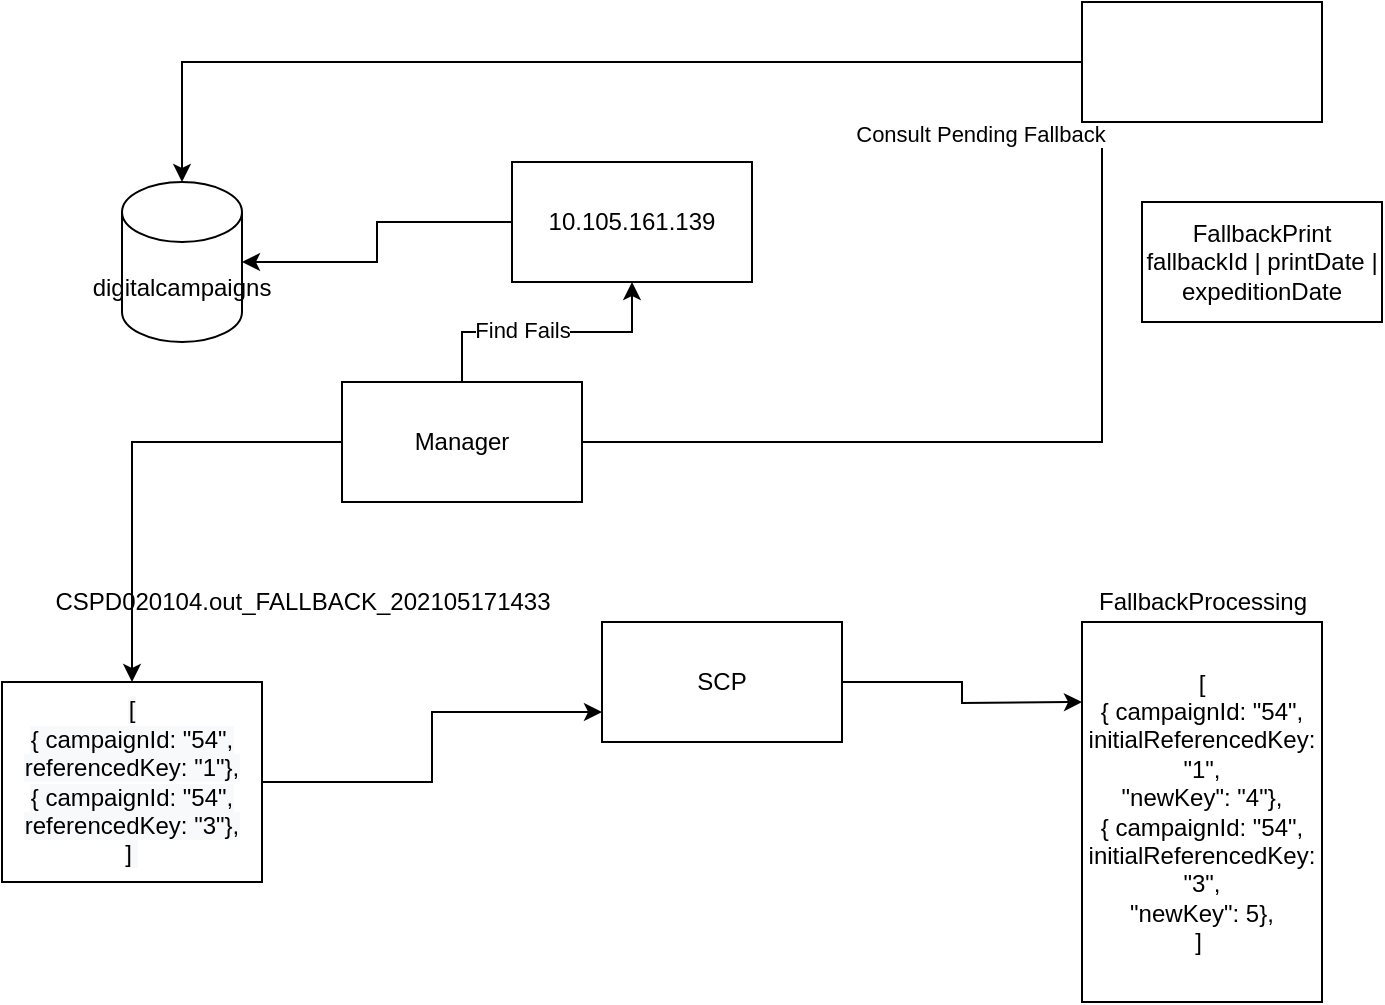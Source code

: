 <mxfile version="14.6.13" type="github"><diagram id="o3v9zGSRblRuSPQtVMKY" name="Page-1"><mxGraphModel dx="1350" dy="806" grid="1" gridSize="10" guides="1" tooltips="1" connect="1" arrows="1" fold="1" page="1" pageScale="1" pageWidth="850" pageHeight="1100" math="0" shadow="0"><root><mxCell id="0"/><mxCell id="1" parent="0"/><mxCell id="sKk9lR-nsjvR3i9xRPQ5-1" value="digitalcampaigns&lt;br&gt;" style="shape=cylinder3;whiteSpace=wrap;html=1;boundedLbl=1;backgroundOutline=1;size=15;" vertex="1" parent="1"><mxGeometry x="170" y="130" width="60" height="80" as="geometry"/></mxCell><mxCell id="sKk9lR-nsjvR3i9xRPQ5-4" style="edgeStyle=orthogonalEdgeStyle;rounded=0;orthogonalLoop=1;jettySize=auto;html=1;" edge="1" parent="1" source="sKk9lR-nsjvR3i9xRPQ5-3" target="sKk9lR-nsjvR3i9xRPQ5-1"><mxGeometry relative="1" as="geometry"/></mxCell><mxCell id="sKk9lR-nsjvR3i9xRPQ5-3" value="10.105.161.139" style="rounded=0;whiteSpace=wrap;html=1;" vertex="1" parent="1"><mxGeometry x="365" y="120" width="120" height="60" as="geometry"/></mxCell><mxCell id="sKk9lR-nsjvR3i9xRPQ5-13" style="edgeStyle=orthogonalEdgeStyle;rounded=0;orthogonalLoop=1;jettySize=auto;html=1;entryX=0;entryY=0.75;entryDx=0;entryDy=0;" edge="1" parent="1" source="sKk9lR-nsjvR3i9xRPQ5-6" target="sKk9lR-nsjvR3i9xRPQ5-12"><mxGeometry relative="1" as="geometry"/></mxCell><mxCell id="sKk9lR-nsjvR3i9xRPQ5-6" value="&lt;meta charset=&quot;utf-8&quot;&gt;&lt;span style=&quot;color: rgb(0, 0, 0); font-family: helvetica; font-size: 12px; font-style: normal; font-weight: 400; letter-spacing: normal; text-align: center; text-indent: 0px; text-transform: none; word-spacing: 0px; background-color: rgb(248, 249, 250); display: inline; float: none;&quot;&gt;[&lt;/span&gt;&lt;br style=&quot;color: rgb(0, 0, 0); font-family: helvetica; font-size: 12px; font-style: normal; font-weight: 400; letter-spacing: normal; text-align: center; text-indent: 0px; text-transform: none; word-spacing: 0px; background-color: rgb(248, 249, 250);&quot;&gt;&lt;span style=&quot;color: rgb(0, 0, 0); font-family: helvetica; font-size: 12px; font-style: normal; font-weight: 400; letter-spacing: normal; text-align: center; text-indent: 0px; text-transform: none; word-spacing: 0px; background-color: rgb(248, 249, 250); display: inline; float: none;&quot;&gt;{ campaignId: &quot;54&quot;, referencedKey: &quot;1&quot;},&lt;/span&gt;&lt;br style=&quot;color: rgb(0, 0, 0); font-family: helvetica; font-size: 12px; font-style: normal; font-weight: 400; letter-spacing: normal; text-align: center; text-indent: 0px; text-transform: none; word-spacing: 0px; background-color: rgb(248, 249, 250);&quot;&gt;&lt;span style=&quot;color: rgb(0, 0, 0); font-family: helvetica; font-size: 12px; font-style: normal; font-weight: 400; letter-spacing: normal; text-align: center; text-indent: 0px; text-transform: none; word-spacing: 0px; background-color: rgb(248, 249, 250); display: inline; float: none;&quot;&gt;{ campaignId: &quot;54&quot;, referencedKey: &quot;3&quot;},&lt;/span&gt;&lt;br style=&quot;color: rgb(0, 0, 0); font-family: helvetica; font-size: 12px; font-style: normal; font-weight: 400; letter-spacing: normal; text-align: center; text-indent: 0px; text-transform: none; word-spacing: 0px; background-color: rgb(248, 249, 250);&quot;&gt;&lt;span style=&quot;color: rgb(0, 0, 0); font-family: helvetica; font-size: 12px; font-style: normal; font-weight: 400; letter-spacing: normal; text-align: center; text-indent: 0px; text-transform: none; word-spacing: 0px; background-color: rgb(248, 249, 250); display: inline; float: none;&quot;&gt;]&amp;nbsp;&lt;/span&gt;" style="whiteSpace=wrap;html=1;" vertex="1" parent="1"><mxGeometry x="110" y="380" width="130" height="100" as="geometry"/></mxCell><mxCell id="sKk9lR-nsjvR3i9xRPQ5-7" value="CSPD020104.out_FALLBACK_202105171433" style="text;html=1;align=center;verticalAlign=middle;resizable=0;points=[];autosize=1;strokeColor=none;" vertex="1" parent="1"><mxGeometry x="130" y="330" width="260" height="20" as="geometry"/></mxCell><mxCell id="sKk9lR-nsjvR3i9xRPQ5-10" style="edgeStyle=orthogonalEdgeStyle;rounded=0;orthogonalLoop=1;jettySize=auto;html=1;" edge="1" parent="1" source="sKk9lR-nsjvR3i9xRPQ5-9" target="sKk9lR-nsjvR3i9xRPQ5-3"><mxGeometry relative="1" as="geometry"/></mxCell><mxCell id="sKk9lR-nsjvR3i9xRPQ5-18" value="Find Fails" style="edgeLabel;html=1;align=center;verticalAlign=middle;resizable=0;points=[];" vertex="1" connectable="0" parent="sKk9lR-nsjvR3i9xRPQ5-10"><mxGeometry x="-0.185" y="1" relative="1" as="geometry"><mxPoint as="offset"/></mxGeometry></mxCell><mxCell id="sKk9lR-nsjvR3i9xRPQ5-11" style="edgeStyle=orthogonalEdgeStyle;rounded=0;orthogonalLoop=1;jettySize=auto;html=1;" edge="1" parent="1" source="sKk9lR-nsjvR3i9xRPQ5-9" target="sKk9lR-nsjvR3i9xRPQ5-6"><mxGeometry relative="1" as="geometry"/></mxCell><mxCell id="sKk9lR-nsjvR3i9xRPQ5-17" style="edgeStyle=orthogonalEdgeStyle;rounded=0;orthogonalLoop=1;jettySize=auto;html=1;" edge="1" parent="1" source="sKk9lR-nsjvR3i9xRPQ5-9" target="sKk9lR-nsjvR3i9xRPQ5-1"><mxGeometry relative="1" as="geometry"><Array as="points"><mxPoint x="660" y="260"/><mxPoint x="660" y="70"/><mxPoint x="200" y="70"/></Array></mxGeometry></mxCell><mxCell id="sKk9lR-nsjvR3i9xRPQ5-19" value="Consult Pending Fallback" style="edgeLabel;html=1;align=center;verticalAlign=middle;resizable=0;points=[];" vertex="1" connectable="0" parent="sKk9lR-nsjvR3i9xRPQ5-17"><mxGeometry x="-0.139" y="-3" relative="1" as="geometry"><mxPoint x="-64" y="3" as="offset"/></mxGeometry></mxCell><mxCell id="sKk9lR-nsjvR3i9xRPQ5-9" value="Manager" style="whiteSpace=wrap;html=1;" vertex="1" parent="1"><mxGeometry x="280" y="230" width="120" height="60" as="geometry"/></mxCell><mxCell id="sKk9lR-nsjvR3i9xRPQ5-14" style="edgeStyle=orthogonalEdgeStyle;rounded=0;orthogonalLoop=1;jettySize=auto;html=1;" edge="1" parent="1" source="sKk9lR-nsjvR3i9xRPQ5-12"><mxGeometry relative="1" as="geometry"><mxPoint x="650" y="390" as="targetPoint"/></mxGeometry></mxCell><mxCell id="sKk9lR-nsjvR3i9xRPQ5-12" value="SCP" style="whiteSpace=wrap;html=1;" vertex="1" parent="1"><mxGeometry x="410" y="350" width="120" height="60" as="geometry"/></mxCell><mxCell id="sKk9lR-nsjvR3i9xRPQ5-15" value="[&lt;br&gt;{ campaignId: &quot;54&quot;, initialReferencedKey: &quot;1&quot;,&lt;br&gt;&quot;newKey&quot;: &quot;4&quot;},&lt;br&gt;{ campaignId: &quot;54&quot;, initialReferencedKey: &quot;3&quot;,&lt;br&gt;&quot;newKey&quot;: 5},&lt;br&gt;]&amp;nbsp;" style="whiteSpace=wrap;html=1;" vertex="1" parent="1"><mxGeometry x="650" y="350" width="120" height="190" as="geometry"/></mxCell><mxCell id="sKk9lR-nsjvR3i9xRPQ5-16" value="FallbackProcessing" style="text;html=1;align=center;verticalAlign=middle;resizable=0;points=[];autosize=1;strokeColor=none;" vertex="1" parent="1"><mxGeometry x="650" y="330" width="120" height="20" as="geometry"/></mxCell><mxCell id="sKk9lR-nsjvR3i9xRPQ5-23" value="FallbackPrint&lt;br&gt;fallbackId | printDate | expeditionDate" style="whiteSpace=wrap;html=1;" vertex="1" parent="1"><mxGeometry x="680" y="140" width="120" height="60" as="geometry"/></mxCell><mxCell id="sKk9lR-nsjvR3i9xRPQ5-24" value="" style="whiteSpace=wrap;html=1;" vertex="1" parent="1"><mxGeometry x="650" y="40" width="120" height="60" as="geometry"/></mxCell></root></mxGraphModel></diagram></mxfile>